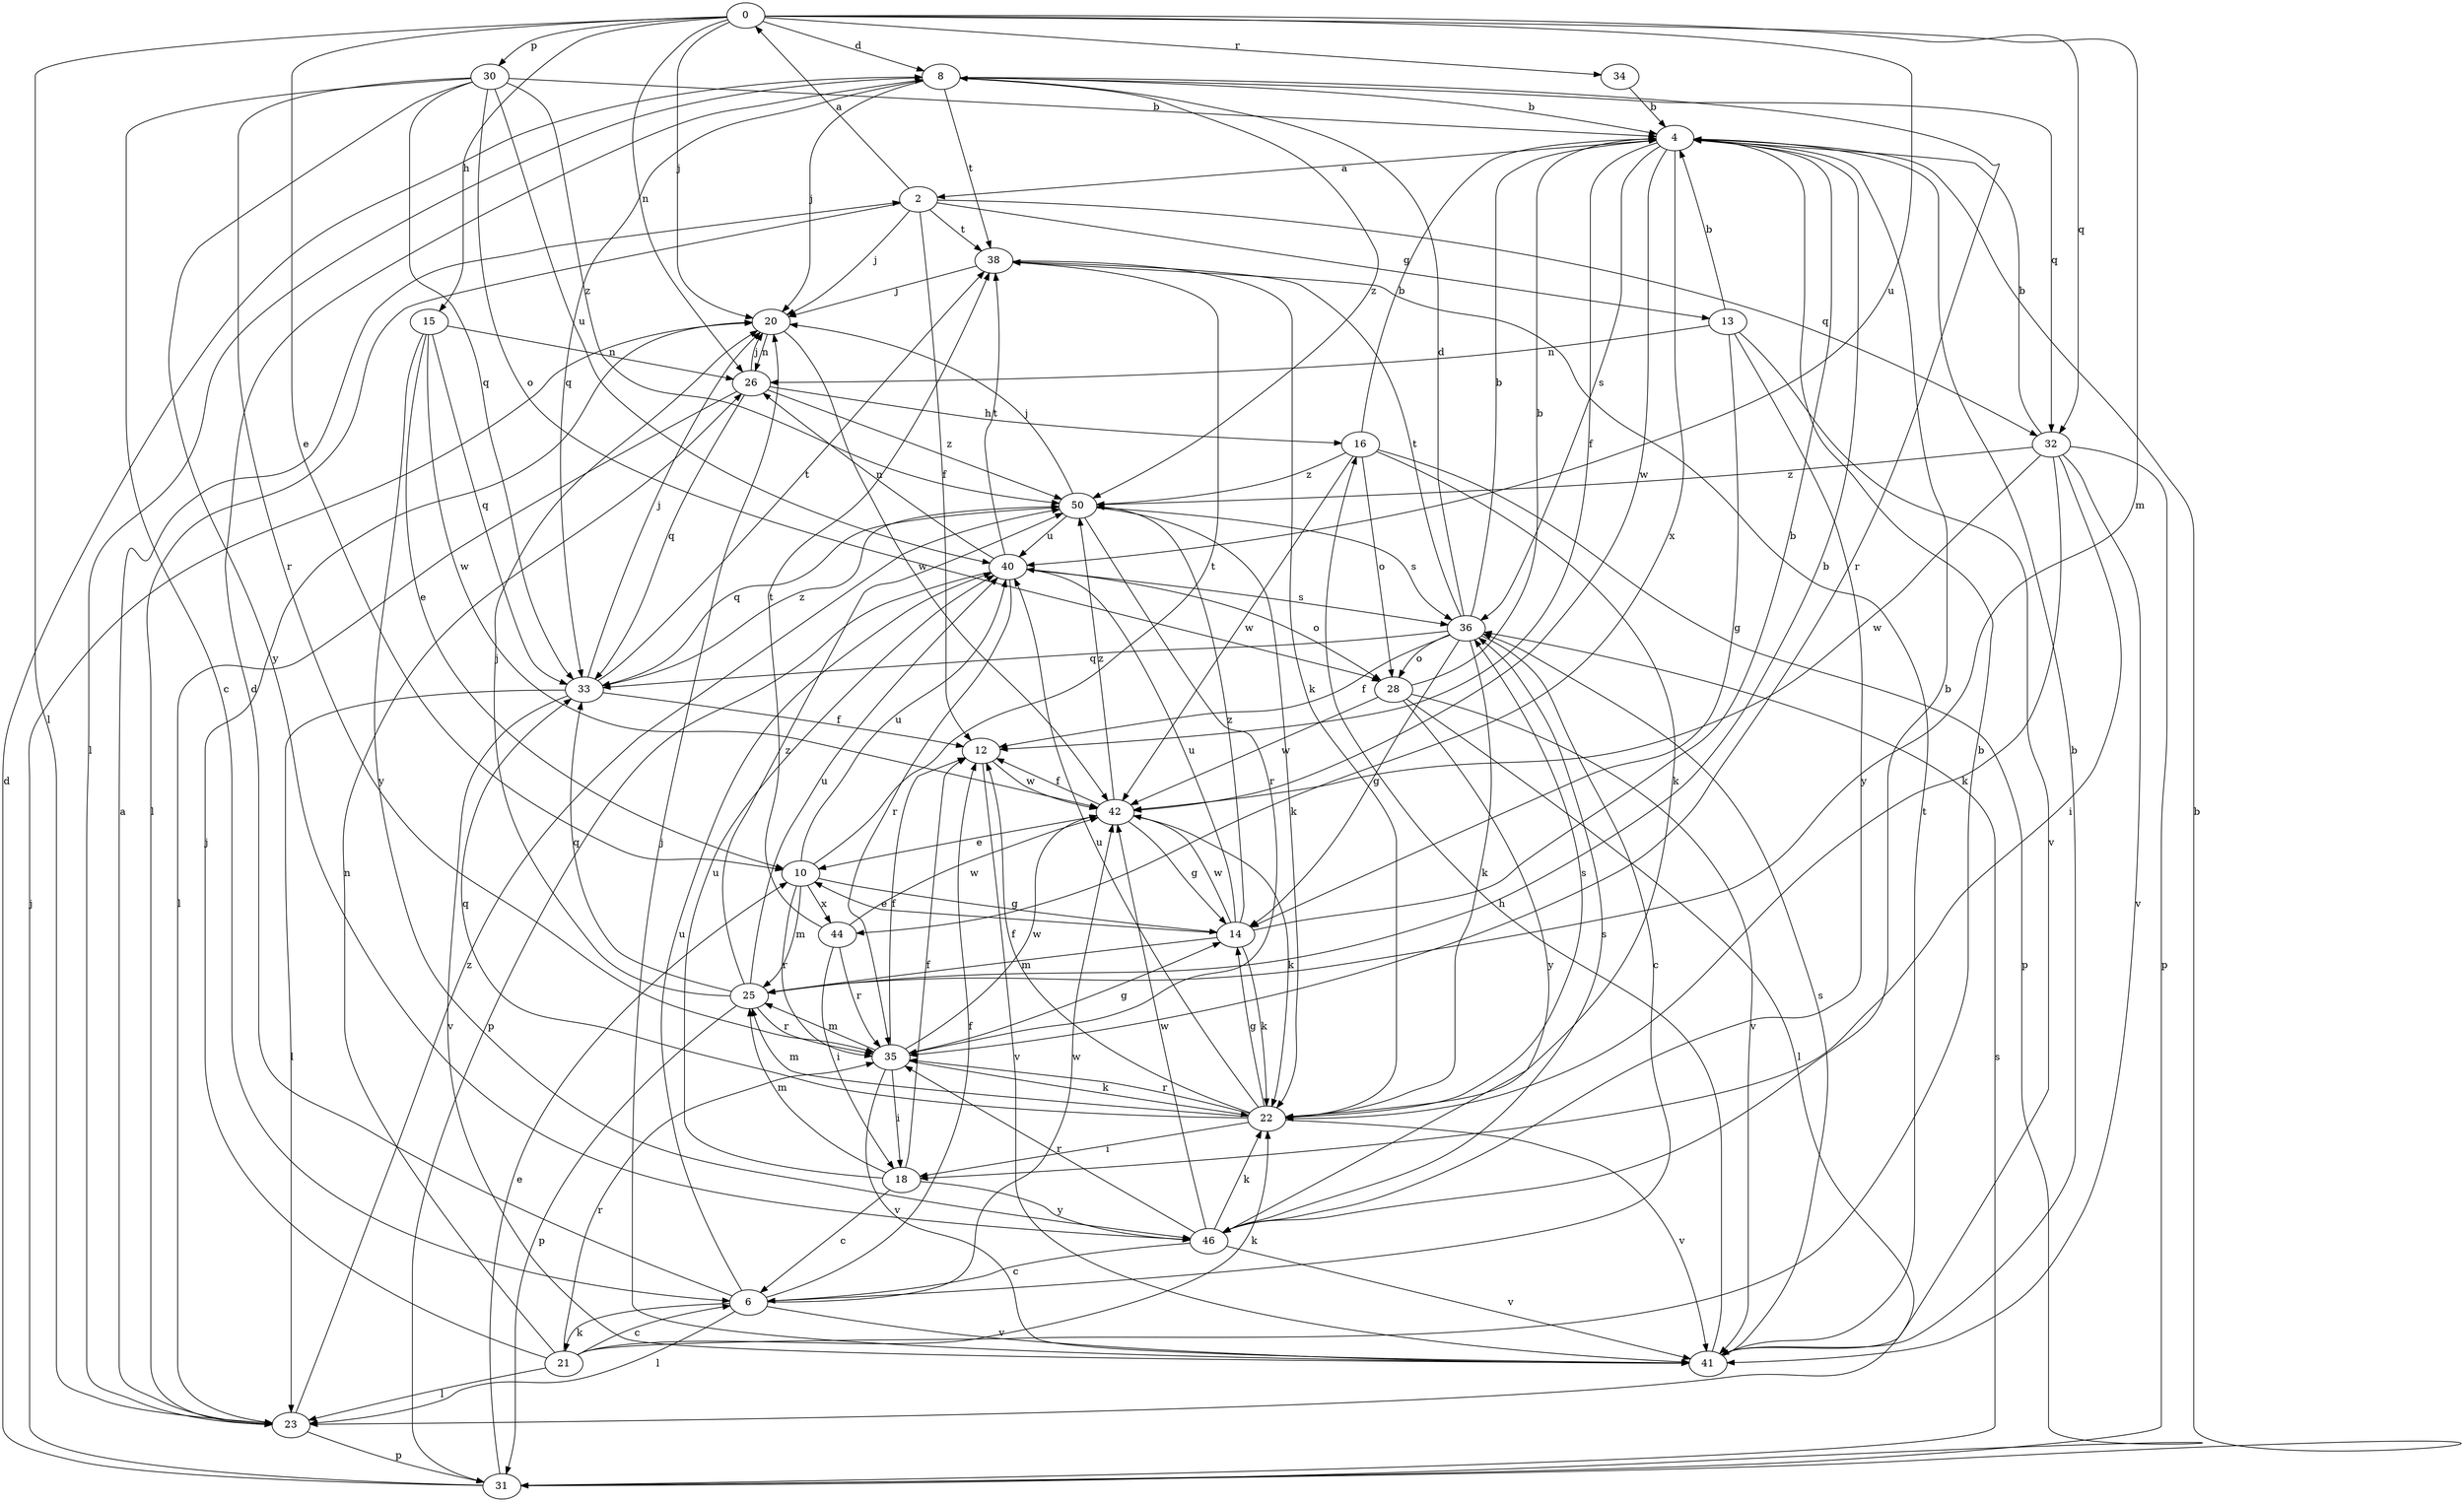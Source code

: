 strict digraph  {
0;
2;
4;
6;
8;
10;
12;
13;
14;
15;
16;
18;
20;
21;
22;
23;
25;
26;
28;
30;
31;
32;
33;
34;
35;
36;
38;
40;
41;
42;
44;
46;
50;
0 -> 8  [label=d];
0 -> 10  [label=e];
0 -> 15  [label=h];
0 -> 20  [label=j];
0 -> 23  [label=l];
0 -> 25  [label=m];
0 -> 26  [label=n];
0 -> 30  [label=p];
0 -> 32  [label=q];
0 -> 34  [label=r];
0 -> 40  [label=u];
2 -> 0  [label=a];
2 -> 12  [label=f];
2 -> 13  [label=g];
2 -> 20  [label=j];
2 -> 23  [label=l];
2 -> 32  [label=q];
2 -> 38  [label=t];
4 -> 2  [label=a];
4 -> 12  [label=f];
4 -> 36  [label=s];
4 -> 42  [label=w];
4 -> 44  [label=x];
6 -> 8  [label=d];
6 -> 12  [label=f];
6 -> 21  [label=k];
6 -> 23  [label=l];
6 -> 40  [label=u];
6 -> 41  [label=v];
6 -> 42  [label=w];
8 -> 4  [label=b];
8 -> 20  [label=j];
8 -> 23  [label=l];
8 -> 32  [label=q];
8 -> 33  [label=q];
8 -> 35  [label=r];
8 -> 38  [label=t];
8 -> 50  [label=z];
10 -> 14  [label=g];
10 -> 25  [label=m];
10 -> 35  [label=r];
10 -> 38  [label=t];
10 -> 40  [label=u];
10 -> 44  [label=x];
12 -> 41  [label=v];
12 -> 42  [label=w];
13 -> 4  [label=b];
13 -> 14  [label=g];
13 -> 26  [label=n];
13 -> 41  [label=v];
13 -> 46  [label=y];
14 -> 4  [label=b];
14 -> 10  [label=e];
14 -> 22  [label=k];
14 -> 25  [label=m];
14 -> 40  [label=u];
14 -> 42  [label=w];
14 -> 50  [label=z];
15 -> 10  [label=e];
15 -> 26  [label=n];
15 -> 33  [label=q];
15 -> 42  [label=w];
15 -> 46  [label=y];
16 -> 4  [label=b];
16 -> 22  [label=k];
16 -> 28  [label=o];
16 -> 31  [label=p];
16 -> 42  [label=w];
16 -> 50  [label=z];
18 -> 6  [label=c];
18 -> 12  [label=f];
18 -> 25  [label=m];
18 -> 40  [label=u];
18 -> 46  [label=y];
20 -> 26  [label=n];
20 -> 42  [label=w];
21 -> 4  [label=b];
21 -> 6  [label=c];
21 -> 20  [label=j];
21 -> 22  [label=k];
21 -> 23  [label=l];
21 -> 26  [label=n];
21 -> 35  [label=r];
22 -> 12  [label=f];
22 -> 14  [label=g];
22 -> 18  [label=i];
22 -> 25  [label=m];
22 -> 33  [label=q];
22 -> 35  [label=r];
22 -> 36  [label=s];
22 -> 40  [label=u];
22 -> 41  [label=v];
23 -> 2  [label=a];
23 -> 31  [label=p];
23 -> 50  [label=z];
25 -> 4  [label=b];
25 -> 20  [label=j];
25 -> 31  [label=p];
25 -> 33  [label=q];
25 -> 35  [label=r];
25 -> 40  [label=u];
25 -> 50  [label=z];
26 -> 16  [label=h];
26 -> 20  [label=j];
26 -> 23  [label=l];
26 -> 33  [label=q];
26 -> 50  [label=z];
28 -> 4  [label=b];
28 -> 23  [label=l];
28 -> 41  [label=v];
28 -> 42  [label=w];
28 -> 46  [label=y];
30 -> 4  [label=b];
30 -> 6  [label=c];
30 -> 28  [label=o];
30 -> 33  [label=q];
30 -> 35  [label=r];
30 -> 40  [label=u];
30 -> 46  [label=y];
30 -> 50  [label=z];
31 -> 4  [label=b];
31 -> 8  [label=d];
31 -> 10  [label=e];
31 -> 20  [label=j];
31 -> 36  [label=s];
32 -> 4  [label=b];
32 -> 18  [label=i];
32 -> 22  [label=k];
32 -> 31  [label=p];
32 -> 41  [label=v];
32 -> 42  [label=w];
32 -> 50  [label=z];
33 -> 12  [label=f];
33 -> 20  [label=j];
33 -> 23  [label=l];
33 -> 38  [label=t];
33 -> 41  [label=v];
33 -> 50  [label=z];
34 -> 4  [label=b];
35 -> 12  [label=f];
35 -> 14  [label=g];
35 -> 18  [label=i];
35 -> 22  [label=k];
35 -> 25  [label=m];
35 -> 41  [label=v];
35 -> 42  [label=w];
36 -> 4  [label=b];
36 -> 6  [label=c];
36 -> 8  [label=d];
36 -> 12  [label=f];
36 -> 14  [label=g];
36 -> 22  [label=k];
36 -> 28  [label=o];
36 -> 33  [label=q];
36 -> 38  [label=t];
38 -> 20  [label=j];
38 -> 22  [label=k];
40 -> 26  [label=n];
40 -> 28  [label=o];
40 -> 31  [label=p];
40 -> 35  [label=r];
40 -> 36  [label=s];
40 -> 38  [label=t];
41 -> 4  [label=b];
41 -> 16  [label=h];
41 -> 20  [label=j];
41 -> 36  [label=s];
41 -> 38  [label=t];
42 -> 10  [label=e];
42 -> 12  [label=f];
42 -> 14  [label=g];
42 -> 22  [label=k];
42 -> 50  [label=z];
44 -> 18  [label=i];
44 -> 35  [label=r];
44 -> 38  [label=t];
44 -> 42  [label=w];
46 -> 4  [label=b];
46 -> 6  [label=c];
46 -> 22  [label=k];
46 -> 35  [label=r];
46 -> 36  [label=s];
46 -> 41  [label=v];
46 -> 42  [label=w];
50 -> 20  [label=j];
50 -> 22  [label=k];
50 -> 33  [label=q];
50 -> 35  [label=r];
50 -> 36  [label=s];
50 -> 40  [label=u];
}
